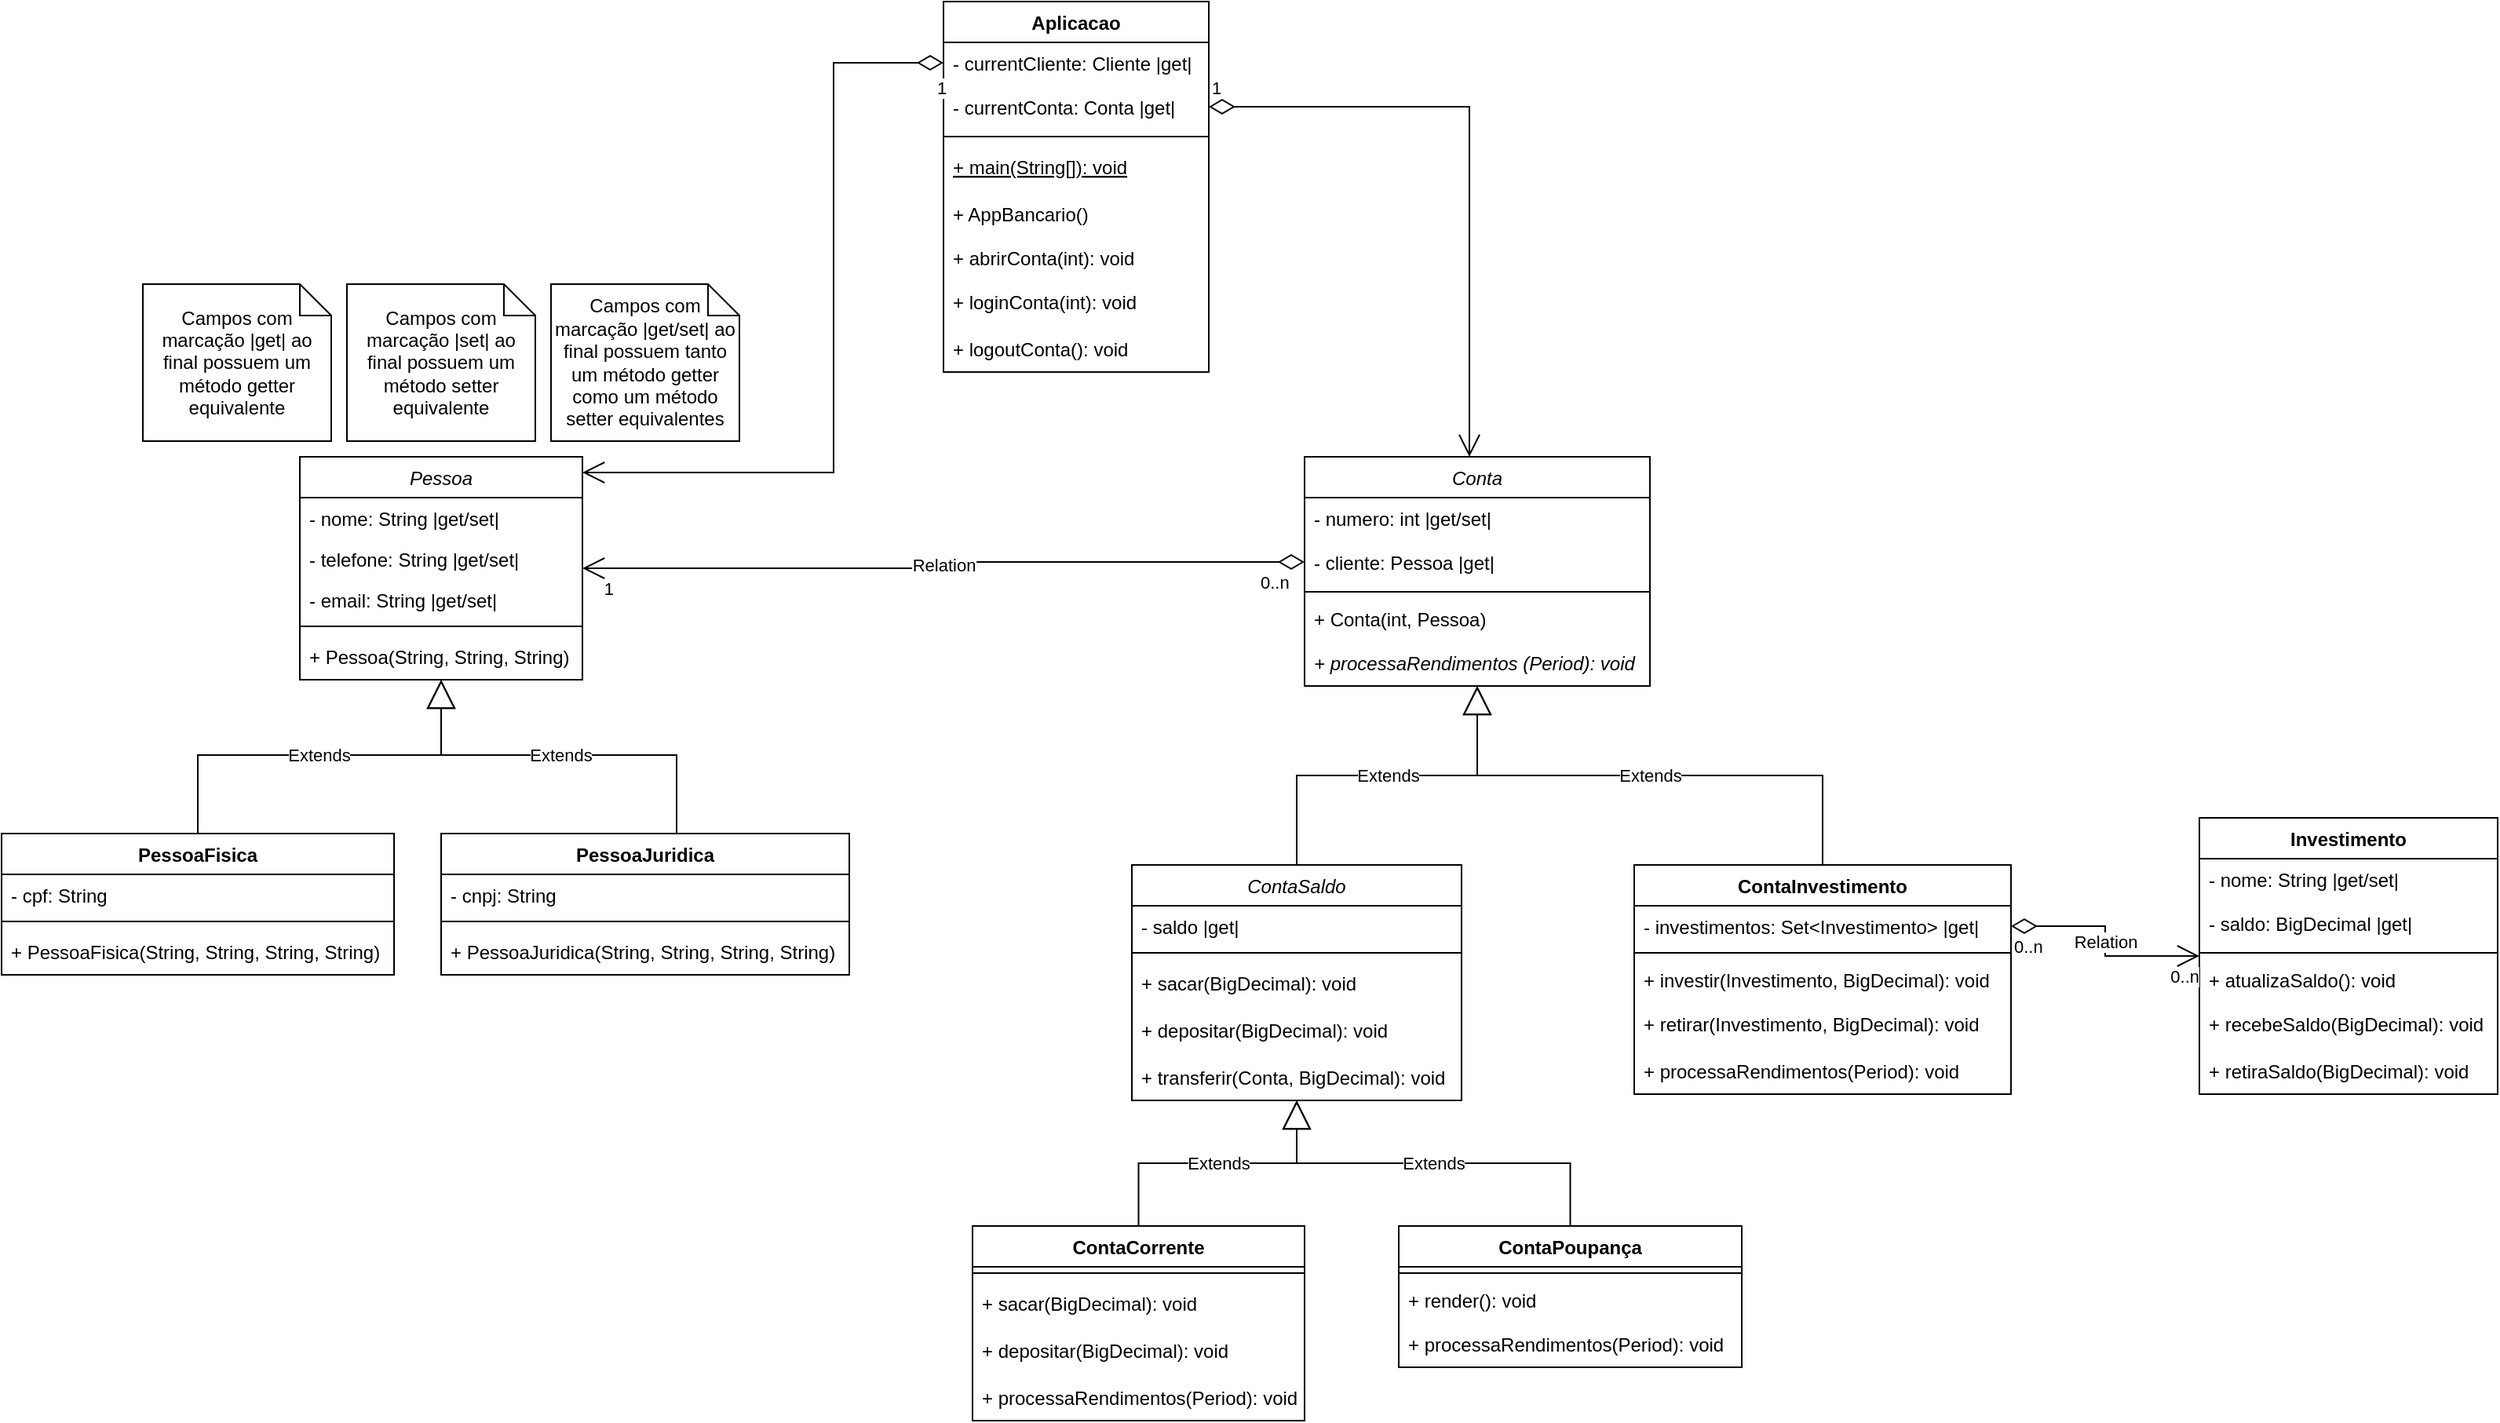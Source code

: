 <mxfile version="16.5.1" type="device"><diagram id="C5RBs43oDa-KdzZeNtuy" name="Page-1"><mxGraphModel dx="920" dy="1803" grid="1" gridSize="10" guides="1" tooltips="1" connect="1" arrows="1" fold="1" page="1" pageScale="1" pageWidth="827" pageHeight="1169" math="0" shadow="0"><root><mxCell id="WIyWlLk6GJQsqaUBKTNV-0"/><mxCell id="WIyWlLk6GJQsqaUBKTNV-1" parent="WIyWlLk6GJQsqaUBKTNV-0"/><mxCell id="zkfFHV4jXpPFQw0GAbJ--0" value="Pessoa" style="swimlane;fontStyle=2;align=center;verticalAlign=top;childLayout=stackLayout;horizontal=1;startSize=26;horizontalStack=0;resizeParent=1;resizeLast=0;collapsible=1;marginBottom=0;rounded=0;shadow=0;strokeWidth=1;" parent="WIyWlLk6GJQsqaUBKTNV-1" vertex="1"><mxGeometry x="240" y="120" width="180" height="142" as="geometry"><mxRectangle x="230" y="140" width="160" height="26" as="alternateBounds"/></mxGeometry></mxCell><mxCell id="zkfFHV4jXpPFQw0GAbJ--1" value="- nome: String |get/set|" style="text;align=left;verticalAlign=top;spacingLeft=4;spacingRight=4;overflow=hidden;rotatable=0;points=[[0,0.5],[1,0.5]];portConstraint=eastwest;" parent="zkfFHV4jXpPFQw0GAbJ--0" vertex="1"><mxGeometry y="26" width="180" height="26" as="geometry"/></mxCell><mxCell id="zkfFHV4jXpPFQw0GAbJ--2" value="- telefone: String |get/set|" style="text;align=left;verticalAlign=top;spacingLeft=4;spacingRight=4;overflow=hidden;rotatable=0;points=[[0,0.5],[1,0.5]];portConstraint=eastwest;rounded=0;shadow=0;html=0;" parent="zkfFHV4jXpPFQw0GAbJ--0" vertex="1"><mxGeometry y="52" width="180" height="26" as="geometry"/></mxCell><mxCell id="zkfFHV4jXpPFQw0GAbJ--3" value="- email: String |get/set|" style="text;align=left;verticalAlign=top;spacingLeft=4;spacingRight=4;overflow=hidden;rotatable=0;points=[[0,0.5],[1,0.5]];portConstraint=eastwest;rounded=0;shadow=0;html=0;" parent="zkfFHV4jXpPFQw0GAbJ--0" vertex="1"><mxGeometry y="78" width="180" height="26" as="geometry"/></mxCell><mxCell id="zkfFHV4jXpPFQw0GAbJ--4" value="" style="line;html=1;strokeWidth=1;align=left;verticalAlign=middle;spacingTop=-1;spacingLeft=3;spacingRight=3;rotatable=0;labelPosition=right;points=[];portConstraint=eastwest;" parent="zkfFHV4jXpPFQw0GAbJ--0" vertex="1"><mxGeometry y="104" width="180" height="8" as="geometry"/></mxCell><mxCell id="9RuYheYxcO-khWazpJYn-17" value="+ Pessoa(String, String, String)" style="text;strokeColor=none;fillColor=none;align=left;verticalAlign=middle;spacingLeft=4;spacingRight=4;overflow=hidden;points=[[0,0.5],[1,0.5]];portConstraint=eastwest;rotatable=0;" parent="zkfFHV4jXpPFQw0GAbJ--0" vertex="1"><mxGeometry y="112" width="180" height="30" as="geometry"/></mxCell><mxCell id="9RuYheYxcO-khWazpJYn-6" value="PessoaFisica" style="swimlane;fontStyle=1;align=center;verticalAlign=top;childLayout=stackLayout;horizontal=1;startSize=26;horizontalStack=0;resizeParent=1;resizeParentMax=0;resizeLast=0;collapsible=1;marginBottom=0;" parent="WIyWlLk6GJQsqaUBKTNV-1" vertex="1"><mxGeometry x="50" y="360" width="250" height="90" as="geometry"/></mxCell><mxCell id="9RuYheYxcO-khWazpJYn-7" value="- cpf: String" style="text;strokeColor=none;fillColor=none;align=left;verticalAlign=top;spacingLeft=4;spacingRight=4;overflow=hidden;rotatable=0;points=[[0,0.5],[1,0.5]];portConstraint=eastwest;" parent="9RuYheYxcO-khWazpJYn-6" vertex="1"><mxGeometry y="26" width="250" height="26" as="geometry"/></mxCell><mxCell id="9RuYheYxcO-khWazpJYn-8" value="" style="line;strokeWidth=1;fillColor=none;align=left;verticalAlign=middle;spacingTop=-1;spacingLeft=3;spacingRight=3;rotatable=0;labelPosition=right;points=[];portConstraint=eastwest;" parent="9RuYheYxcO-khWazpJYn-6" vertex="1"><mxGeometry y="52" width="250" height="8" as="geometry"/></mxCell><mxCell id="9RuYheYxcO-khWazpJYn-25" value="+ PessoaFisica(String, String, String, String)" style="text;strokeColor=none;fillColor=none;align=left;verticalAlign=middle;spacingLeft=4;spacingRight=4;overflow=hidden;points=[[0,0.5],[1,0.5]];portConstraint=eastwest;rotatable=0;" parent="9RuYheYxcO-khWazpJYn-6" vertex="1"><mxGeometry y="60" width="250" height="30" as="geometry"/></mxCell><mxCell id="9RuYheYxcO-khWazpJYn-16" value="Extends" style="endArrow=block;endSize=16;endFill=0;html=1;rounded=0;edgeStyle=elbowEdgeStyle;elbow=vertical;" parent="WIyWlLk6GJQsqaUBKTNV-1" source="9RuYheYxcO-khWazpJYn-6" target="zkfFHV4jXpPFQw0GAbJ--0" edge="1"><mxGeometry width="160" relative="1" as="geometry"><mxPoint x="200" y="360" as="sourcePoint"/><mxPoint x="460" y="480" as="targetPoint"/><Array as="points"><mxPoint x="175" y="310"/><mxPoint x="190" y="500"/></Array></mxGeometry></mxCell><mxCell id="9RuYheYxcO-khWazpJYn-19" value="PessoaJuridica" style="swimlane;fontStyle=1;align=center;verticalAlign=top;childLayout=stackLayout;horizontal=1;startSize=26;horizontalStack=0;resizeParent=1;resizeParentMax=0;resizeLast=0;collapsible=1;marginBottom=0;" parent="WIyWlLk6GJQsqaUBKTNV-1" vertex="1"><mxGeometry x="330" y="360" width="260" height="90" as="geometry"/></mxCell><mxCell id="9RuYheYxcO-khWazpJYn-20" value="- cnpj: String" style="text;strokeColor=none;fillColor=none;align=left;verticalAlign=top;spacingLeft=4;spacingRight=4;overflow=hidden;rotatable=0;points=[[0,0.5],[1,0.5]];portConstraint=eastwest;" parent="9RuYheYxcO-khWazpJYn-19" vertex="1"><mxGeometry y="26" width="260" height="26" as="geometry"/></mxCell><mxCell id="9RuYheYxcO-khWazpJYn-21" value="" style="line;strokeWidth=1;fillColor=none;align=left;verticalAlign=middle;spacingTop=-1;spacingLeft=3;spacingRight=3;rotatable=0;labelPosition=right;points=[];portConstraint=eastwest;" parent="9RuYheYxcO-khWazpJYn-19" vertex="1"><mxGeometry y="52" width="260" height="8" as="geometry"/></mxCell><mxCell id="9RuYheYxcO-khWazpJYn-26" value="+ PessoaJuridica(String, String, String, String)" style="text;strokeColor=none;fillColor=none;align=left;verticalAlign=middle;spacingLeft=4;spacingRight=4;overflow=hidden;points=[[0,0.5],[1,0.5]];portConstraint=eastwest;rotatable=0;" parent="9RuYheYxcO-khWazpJYn-19" vertex="1"><mxGeometry y="60" width="260" height="30" as="geometry"/></mxCell><mxCell id="9RuYheYxcO-khWazpJYn-24" value="Extends" style="endArrow=block;endSize=16;endFill=0;html=1;rounded=0;edgeStyle=elbowEdgeStyle;elbow=vertical;" parent="WIyWlLk6GJQsqaUBKTNV-1" source="9RuYheYxcO-khWazpJYn-19" target="zkfFHV4jXpPFQw0GAbJ--0" edge="1"><mxGeometry width="160" relative="1" as="geometry"><mxPoint x="120" y="537" as="sourcePoint"/><mxPoint x="340" y="560" as="targetPoint"/><Array as="points"><mxPoint x="480" y="310"/><mxPoint x="350" y="460"/><mxPoint x="340" y="480"/><mxPoint x="340" y="510"/></Array></mxGeometry></mxCell><mxCell id="9RuYheYxcO-khWazpJYn-27" value="Conta" style="swimlane;fontStyle=2;align=center;verticalAlign=top;childLayout=stackLayout;horizontal=1;startSize=26;horizontalStack=0;resizeParent=1;resizeParentMax=0;resizeLast=0;collapsible=1;marginBottom=0;" parent="WIyWlLk6GJQsqaUBKTNV-1" vertex="1"><mxGeometry x="880" y="120" width="220" height="146" as="geometry"/></mxCell><mxCell id="9RuYheYxcO-khWazpJYn-28" value="- numero: int |get/set|" style="text;strokeColor=none;fillColor=none;align=left;verticalAlign=top;spacingLeft=4;spacingRight=4;overflow=hidden;rotatable=0;points=[[0,0.5],[1,0.5]];portConstraint=eastwest;" parent="9RuYheYxcO-khWazpJYn-27" vertex="1"><mxGeometry y="26" width="220" height="26" as="geometry"/></mxCell><mxCell id="9RuYheYxcO-khWazpJYn-31" value="- cliente: Pessoa |get|" style="text;strokeColor=none;fillColor=none;align=left;verticalAlign=middle;spacingLeft=4;spacingRight=4;overflow=hidden;points=[[0,0.5],[1,0.5]];portConstraint=eastwest;rotatable=0;" parent="9RuYheYxcO-khWazpJYn-27" vertex="1"><mxGeometry y="52" width="220" height="30" as="geometry"/></mxCell><mxCell id="9RuYheYxcO-khWazpJYn-29" value="" style="line;strokeWidth=1;fillColor=none;align=left;verticalAlign=middle;spacingTop=-1;spacingLeft=3;spacingRight=3;rotatable=0;labelPosition=right;points=[];portConstraint=eastwest;" parent="9RuYheYxcO-khWazpJYn-27" vertex="1"><mxGeometry y="82" width="220" height="8" as="geometry"/></mxCell><mxCell id="9RuYheYxcO-khWazpJYn-30" value="+ Conta(int, Pessoa)" style="text;strokeColor=none;fillColor=none;align=left;verticalAlign=top;spacingLeft=4;spacingRight=4;overflow=hidden;rotatable=0;points=[[0,0.5],[1,0.5]];portConstraint=eastwest;" parent="9RuYheYxcO-khWazpJYn-27" vertex="1"><mxGeometry y="90" width="220" height="26" as="geometry"/></mxCell><mxCell id="_iqbVqvjDQdFOtWDnBcp-0" value="+ processaRendimentos (Period): void" style="text;strokeColor=none;fillColor=none;align=left;verticalAlign=middle;spacingLeft=4;spacingRight=4;overflow=hidden;points=[[0,0.5],[1,0.5]];portConstraint=eastwest;rotatable=0;fontStyle=2" vertex="1" parent="9RuYheYxcO-khWazpJYn-27"><mxGeometry y="116" width="220" height="30" as="geometry"/></mxCell><mxCell id="9RuYheYxcO-khWazpJYn-32" value="Relation" style="endArrow=open;html=1;endSize=12;startArrow=diamondThin;startSize=14;startFill=0;edgeStyle=orthogonalEdgeStyle;rounded=0;elbow=vertical;" parent="WIyWlLk6GJQsqaUBKTNV-1" source="9RuYheYxcO-khWazpJYn-31" target="zkfFHV4jXpPFQw0GAbJ--0" edge="1"><mxGeometry relative="1" as="geometry"><mxPoint x="510" y="250" as="sourcePoint"/><mxPoint x="670" y="250" as="targetPoint"/></mxGeometry></mxCell><mxCell id="9RuYheYxcO-khWazpJYn-33" value="0..n" style="edgeLabel;resizable=0;html=1;align=left;verticalAlign=top;" parent="9RuYheYxcO-khWazpJYn-32" connectable="0" vertex="1"><mxGeometry x="-1" relative="1" as="geometry"><mxPoint x="-30" as="offset"/></mxGeometry></mxCell><mxCell id="9RuYheYxcO-khWazpJYn-34" value="1" style="edgeLabel;resizable=0;html=1;align=right;verticalAlign=top;" parent="9RuYheYxcO-khWazpJYn-32" connectable="0" vertex="1"><mxGeometry x="1" relative="1" as="geometry"><mxPoint x="20" as="offset"/></mxGeometry></mxCell><mxCell id="9RuYheYxcO-khWazpJYn-38" value="Campos com marcação |get| ao final possuem um método getter equivalente" style="shape=note;size=20;whiteSpace=wrap;html=1;" parent="WIyWlLk6GJQsqaUBKTNV-1" vertex="1"><mxGeometry x="140" y="10" width="120" height="100" as="geometry"/></mxCell><mxCell id="9RuYheYxcO-khWazpJYn-39" value="Campos com marcação |set| ao final possuem um método setter equivalente" style="shape=note;size=20;whiteSpace=wrap;html=1;" parent="WIyWlLk6GJQsqaUBKTNV-1" vertex="1"><mxGeometry x="270" y="10" width="120" height="100" as="geometry"/></mxCell><mxCell id="9RuYheYxcO-khWazpJYn-40" value="Campos com marcação |get/set| ao final possuem tanto um método getter como um método setter equivalentes" style="shape=note;size=20;whiteSpace=wrap;html=1;" parent="WIyWlLk6GJQsqaUBKTNV-1" vertex="1"><mxGeometry x="400" y="10" width="120" height="100" as="geometry"/></mxCell><mxCell id="9RuYheYxcO-khWazpJYn-41" value="ContaCorrente" style="swimlane;fontStyle=1;align=center;verticalAlign=top;childLayout=stackLayout;horizontal=1;startSize=26;horizontalStack=0;resizeParent=1;resizeParentMax=0;resizeLast=0;collapsible=1;marginBottom=0;" parent="WIyWlLk6GJQsqaUBKTNV-1" vertex="1"><mxGeometry x="668.5" y="610" width="211.5" height="124" as="geometry"/></mxCell><mxCell id="9RuYheYxcO-khWazpJYn-43" value="" style="line;strokeWidth=1;fillColor=none;align=left;verticalAlign=middle;spacingTop=-1;spacingLeft=3;spacingRight=3;rotatable=0;labelPosition=right;points=[];portConstraint=eastwest;" parent="9RuYheYxcO-khWazpJYn-41" vertex="1"><mxGeometry y="26" width="211.5" height="8" as="geometry"/></mxCell><mxCell id="9RuYheYxcO-khWazpJYn-69" value="+ sacar(BigDecimal): void" style="text;strokeColor=none;fillColor=none;align=left;verticalAlign=middle;spacingLeft=4;spacingRight=4;overflow=hidden;points=[[0,0.5],[1,0.5]];portConstraint=eastwest;rotatable=0;" parent="9RuYheYxcO-khWazpJYn-41" vertex="1"><mxGeometry y="34" width="211.5" height="30" as="geometry"/></mxCell><mxCell id="9RuYheYxcO-khWazpJYn-70" value="+ depositar(BigDecimal): void" style="text;strokeColor=none;fillColor=none;align=left;verticalAlign=middle;spacingLeft=4;spacingRight=4;overflow=hidden;points=[[0,0.5],[1,0.5]];portConstraint=eastwest;rotatable=0;" parent="9RuYheYxcO-khWazpJYn-41" vertex="1"><mxGeometry y="64" width="211.5" height="30" as="geometry"/></mxCell><mxCell id="_iqbVqvjDQdFOtWDnBcp-1" value="+ processaRendimentos(Period): void" style="text;strokeColor=none;fillColor=none;align=left;verticalAlign=middle;spacingLeft=4;spacingRight=4;overflow=hidden;points=[[0,0.5],[1,0.5]];portConstraint=eastwest;rotatable=0;" vertex="1" parent="9RuYheYxcO-khWazpJYn-41"><mxGeometry y="94" width="211.5" height="30" as="geometry"/></mxCell><mxCell id="9RuYheYxcO-khWazpJYn-47" value="ContaPoupança" style="swimlane;fontStyle=1;align=center;verticalAlign=top;childLayout=stackLayout;horizontal=1;startSize=26;horizontalStack=0;resizeParent=1;resizeParentMax=0;resizeLast=0;collapsible=1;marginBottom=0;" parent="WIyWlLk6GJQsqaUBKTNV-1" vertex="1"><mxGeometry x="940" y="610" width="218.5" height="90" as="geometry"/></mxCell><mxCell id="9RuYheYxcO-khWazpJYn-49" value="" style="line;strokeWidth=1;fillColor=none;align=left;verticalAlign=middle;spacingTop=-1;spacingLeft=3;spacingRight=3;rotatable=0;labelPosition=right;points=[];portConstraint=eastwest;" parent="9RuYheYxcO-khWazpJYn-47" vertex="1"><mxGeometry y="26" width="218.5" height="8" as="geometry"/></mxCell><mxCell id="9RuYheYxcO-khWazpJYn-50" value="+ render(): void" style="text;strokeColor=none;fillColor=none;align=left;verticalAlign=top;spacingLeft=4;spacingRight=4;overflow=hidden;rotatable=0;points=[[0,0.5],[1,0.5]];portConstraint=eastwest;" parent="9RuYheYxcO-khWazpJYn-47" vertex="1"><mxGeometry y="34" width="218.5" height="26" as="geometry"/></mxCell><mxCell id="_iqbVqvjDQdFOtWDnBcp-2" value="+ processaRendimentos(Period): void" style="text;strokeColor=none;fillColor=none;align=left;verticalAlign=middle;spacingLeft=4;spacingRight=4;overflow=hidden;points=[[0,0.5],[1,0.5]];portConstraint=eastwest;rotatable=0;" vertex="1" parent="9RuYheYxcO-khWazpJYn-47"><mxGeometry y="60" width="218.5" height="30" as="geometry"/></mxCell><mxCell id="9RuYheYxcO-khWazpJYn-52" value="ContaInvestimento" style="swimlane;fontStyle=1;align=center;verticalAlign=top;childLayout=stackLayout;horizontal=1;startSize=26;horizontalStack=0;resizeParent=1;resizeParentMax=0;resizeLast=0;collapsible=1;marginBottom=0;" parent="WIyWlLk6GJQsqaUBKTNV-1" vertex="1"><mxGeometry x="1090" y="380" width="240" height="146" as="geometry"/></mxCell><mxCell id="9RuYheYxcO-khWazpJYn-53" value="- investimentos: Set&lt;Investimento&gt; |get|" style="text;strokeColor=none;fillColor=none;align=left;verticalAlign=top;spacingLeft=4;spacingRight=4;overflow=hidden;rotatable=0;points=[[0,0.5],[1,0.5]];portConstraint=eastwest;" parent="9RuYheYxcO-khWazpJYn-52" vertex="1"><mxGeometry y="26" width="240" height="26" as="geometry"/></mxCell><mxCell id="9RuYheYxcO-khWazpJYn-54" value="" style="line;strokeWidth=1;fillColor=none;align=left;verticalAlign=middle;spacingTop=-1;spacingLeft=3;spacingRight=3;rotatable=0;labelPosition=right;points=[];portConstraint=eastwest;" parent="9RuYheYxcO-khWazpJYn-52" vertex="1"><mxGeometry y="52" width="240" height="8" as="geometry"/></mxCell><mxCell id="9RuYheYxcO-khWazpJYn-55" value="+ investir(Investimento, BigDecimal): void" style="text;strokeColor=none;fillColor=none;align=left;verticalAlign=top;spacingLeft=4;spacingRight=4;overflow=hidden;rotatable=0;points=[[0,0.5],[1,0.5]];portConstraint=eastwest;" parent="9RuYheYxcO-khWazpJYn-52" vertex="1"><mxGeometry y="60" width="240" height="26" as="geometry"/></mxCell><mxCell id="9RuYheYxcO-khWazpJYn-78" value="+ retirar(Investimento, BigDecimal): void" style="text;strokeColor=none;fillColor=none;align=left;verticalAlign=middle;spacingLeft=4;spacingRight=4;overflow=hidden;points=[[0,0.5],[1,0.5]];portConstraint=eastwest;rotatable=0;" parent="9RuYheYxcO-khWazpJYn-52" vertex="1"><mxGeometry y="86" width="240" height="30" as="geometry"/></mxCell><mxCell id="_iqbVqvjDQdFOtWDnBcp-3" value="+ processaRendimentos(Period): void" style="text;strokeColor=none;fillColor=none;align=left;verticalAlign=middle;spacingLeft=4;spacingRight=4;overflow=hidden;points=[[0,0.5],[1,0.5]];portConstraint=eastwest;rotatable=0;" vertex="1" parent="9RuYheYxcO-khWazpJYn-52"><mxGeometry y="116" width="240" height="30" as="geometry"/></mxCell><mxCell id="9RuYheYxcO-khWazpJYn-61" value="ContaSaldo" style="swimlane;fontStyle=2;align=center;verticalAlign=top;childLayout=stackLayout;horizontal=1;startSize=26;horizontalStack=0;resizeParent=1;resizeParentMax=0;resizeLast=0;collapsible=1;marginBottom=0;" parent="WIyWlLk6GJQsqaUBKTNV-1" vertex="1"><mxGeometry x="770" y="380" width="210" height="150" as="geometry"/></mxCell><mxCell id="9RuYheYxcO-khWazpJYn-62" value="- saldo |get|" style="text;strokeColor=none;fillColor=none;align=left;verticalAlign=top;spacingLeft=4;spacingRight=4;overflow=hidden;rotatable=0;points=[[0,0.5],[1,0.5]];portConstraint=eastwest;" parent="9RuYheYxcO-khWazpJYn-61" vertex="1"><mxGeometry y="26" width="210" height="26" as="geometry"/></mxCell><mxCell id="9RuYheYxcO-khWazpJYn-63" value="" style="line;strokeWidth=1;fillColor=none;align=left;verticalAlign=middle;spacingTop=-1;spacingLeft=3;spacingRight=3;rotatable=0;labelPosition=right;points=[];portConstraint=eastwest;" parent="9RuYheYxcO-khWazpJYn-61" vertex="1"><mxGeometry y="52" width="210" height="8" as="geometry"/></mxCell><mxCell id="9RuYheYxcO-khWazpJYn-58" value="+ sacar(BigDecimal): void" style="text;strokeColor=none;fillColor=none;align=left;verticalAlign=middle;spacingLeft=4;spacingRight=4;overflow=hidden;points=[[0,0.5],[1,0.5]];portConstraint=eastwest;rotatable=0;" parent="9RuYheYxcO-khWazpJYn-61" vertex="1"><mxGeometry y="60" width="210" height="30" as="geometry"/></mxCell><mxCell id="9RuYheYxcO-khWazpJYn-59" value="+ depositar(BigDecimal): void" style="text;strokeColor=none;fillColor=none;align=left;verticalAlign=middle;spacingLeft=4;spacingRight=4;overflow=hidden;points=[[0,0.5],[1,0.5]];portConstraint=eastwest;rotatable=0;" parent="9RuYheYxcO-khWazpJYn-61" vertex="1"><mxGeometry y="90" width="210" height="30" as="geometry"/></mxCell><mxCell id="9RuYheYxcO-khWazpJYn-60" value="+ transferir(Conta, BigDecimal): void" style="text;strokeColor=none;fillColor=none;align=left;verticalAlign=middle;spacingLeft=4;spacingRight=4;overflow=hidden;points=[[0,0.5],[1,0.5]];portConstraint=eastwest;rotatable=0;" parent="9RuYheYxcO-khWazpJYn-61" vertex="1"><mxGeometry y="120" width="210" height="30" as="geometry"/></mxCell><mxCell id="9RuYheYxcO-khWazpJYn-65" value="Extends" style="endArrow=block;endSize=16;endFill=0;html=1;rounded=0;elbow=vertical;edgeStyle=elbowEdgeStyle;" parent="WIyWlLk6GJQsqaUBKTNV-1" source="9RuYheYxcO-khWazpJYn-41" target="9RuYheYxcO-khWazpJYn-61" edge="1"><mxGeometry width="160" relative="1" as="geometry"><mxPoint x="650" y="490" as="sourcePoint"/><mxPoint x="810" y="490" as="targetPoint"/></mxGeometry></mxCell><mxCell id="9RuYheYxcO-khWazpJYn-66" value="Extends" style="endArrow=block;endSize=16;endFill=0;html=1;rounded=0;elbow=vertical;edgeStyle=elbowEdgeStyle;" parent="WIyWlLk6GJQsqaUBKTNV-1" source="9RuYheYxcO-khWazpJYn-47" target="9RuYheYxcO-khWazpJYn-61" edge="1"><mxGeometry width="160" relative="1" as="geometry"><mxPoint x="960" y="480" as="sourcePoint"/><mxPoint x="1120" y="480" as="targetPoint"/></mxGeometry></mxCell><mxCell id="9RuYheYxcO-khWazpJYn-67" value="Extends" style="endArrow=block;endSize=16;endFill=0;html=1;rounded=0;elbow=vertical;edgeStyle=elbowEdgeStyle;" parent="WIyWlLk6GJQsqaUBKTNV-1" source="9RuYheYxcO-khWazpJYn-61" target="9RuYheYxcO-khWazpJYn-27" edge="1"><mxGeometry width="160" relative="1" as="geometry"><mxPoint x="680" y="330" as="sourcePoint"/><mxPoint x="840" y="330" as="targetPoint"/></mxGeometry></mxCell><mxCell id="9RuYheYxcO-khWazpJYn-68" value="Extends" style="endArrow=block;endSize=16;endFill=0;html=1;rounded=0;elbow=vertical;edgeStyle=elbowEdgeStyle;" parent="WIyWlLk6GJQsqaUBKTNV-1" source="9RuYheYxcO-khWazpJYn-52" target="9RuYheYxcO-khWazpJYn-27" edge="1"><mxGeometry width="160" relative="1" as="geometry"><mxPoint x="1160" y="380" as="sourcePoint"/><mxPoint x="1320" y="380" as="targetPoint"/></mxGeometry></mxCell><mxCell id="9RuYheYxcO-khWazpJYn-71" value="Investimento" style="swimlane;fontStyle=1;align=center;verticalAlign=top;childLayout=stackLayout;horizontal=1;startSize=26;horizontalStack=0;resizeParent=1;resizeParentMax=0;resizeLast=0;collapsible=1;marginBottom=0;" parent="WIyWlLk6GJQsqaUBKTNV-1" vertex="1"><mxGeometry x="1450" y="350" width="190" height="176" as="geometry"/></mxCell><mxCell id="9RuYheYxcO-khWazpJYn-72" value="- nome: String |get/set|" style="text;strokeColor=none;fillColor=none;align=left;verticalAlign=top;spacingLeft=4;spacingRight=4;overflow=hidden;rotatable=0;points=[[0,0.5],[1,0.5]];portConstraint=eastwest;" parent="9RuYheYxcO-khWazpJYn-71" vertex="1"><mxGeometry y="26" width="190" height="26" as="geometry"/></mxCell><mxCell id="9RuYheYxcO-khWazpJYn-75" value="- saldo: BigDecimal |get|" style="text;strokeColor=none;fillColor=none;align=left;verticalAlign=middle;spacingLeft=4;spacingRight=4;overflow=hidden;points=[[0,0.5],[1,0.5]];portConstraint=eastwest;rotatable=0;" parent="9RuYheYxcO-khWazpJYn-71" vertex="1"><mxGeometry y="52" width="190" height="30" as="geometry"/></mxCell><mxCell id="9RuYheYxcO-khWazpJYn-73" value="" style="line;strokeWidth=1;fillColor=none;align=left;verticalAlign=middle;spacingTop=-1;spacingLeft=3;spacingRight=3;rotatable=0;labelPosition=right;points=[];portConstraint=eastwest;" parent="9RuYheYxcO-khWazpJYn-71" vertex="1"><mxGeometry y="82" width="190" height="8" as="geometry"/></mxCell><mxCell id="9RuYheYxcO-khWazpJYn-74" value="+ atualizaSaldo(): void" style="text;strokeColor=none;fillColor=none;align=left;verticalAlign=top;spacingLeft=4;spacingRight=4;overflow=hidden;rotatable=0;points=[[0,0.5],[1,0.5]];portConstraint=eastwest;" parent="9RuYheYxcO-khWazpJYn-71" vertex="1"><mxGeometry y="90" width="190" height="26" as="geometry"/></mxCell><mxCell id="9RuYheYxcO-khWazpJYn-76" value="+ recebeSaldo(BigDecimal): void" style="text;strokeColor=none;fillColor=none;align=left;verticalAlign=middle;spacingLeft=4;spacingRight=4;overflow=hidden;points=[[0,0.5],[1,0.5]];portConstraint=eastwest;rotatable=0;" parent="9RuYheYxcO-khWazpJYn-71" vertex="1"><mxGeometry y="116" width="190" height="30" as="geometry"/></mxCell><mxCell id="9RuYheYxcO-khWazpJYn-77" value="+ retiraSaldo(BigDecimal): void" style="text;strokeColor=none;fillColor=none;align=left;verticalAlign=middle;spacingLeft=4;spacingRight=4;overflow=hidden;points=[[0,0.5],[1,0.5]];portConstraint=eastwest;rotatable=0;" parent="9RuYheYxcO-khWazpJYn-71" vertex="1"><mxGeometry y="146" width="190" height="30" as="geometry"/></mxCell><mxCell id="9RuYheYxcO-khWazpJYn-80" value="Relation" style="endArrow=open;html=1;endSize=12;startArrow=diamondThin;startSize=14;startFill=0;edgeStyle=orthogonalEdgeStyle;rounded=0;elbow=vertical;" parent="WIyWlLk6GJQsqaUBKTNV-1" source="9RuYheYxcO-khWazpJYn-53" target="9RuYheYxcO-khWazpJYn-71" edge="1"><mxGeometry relative="1" as="geometry"><mxPoint x="1330" y="310" as="sourcePoint"/><mxPoint x="1490" y="270" as="targetPoint"/></mxGeometry></mxCell><mxCell id="9RuYheYxcO-khWazpJYn-81" value="0..n" style="edgeLabel;resizable=0;html=1;align=left;verticalAlign=top;" parent="9RuYheYxcO-khWazpJYn-80" connectable="0" vertex="1"><mxGeometry x="-1" relative="1" as="geometry"/></mxCell><mxCell id="9RuYheYxcO-khWazpJYn-82" value="0..n" style="edgeLabel;resizable=0;html=1;align=right;verticalAlign=top;" parent="9RuYheYxcO-khWazpJYn-80" connectable="0" vertex="1"><mxGeometry x="1" relative="1" as="geometry"/></mxCell><mxCell id="9RuYheYxcO-khWazpJYn-83" value="Aplicacao" style="swimlane;fontStyle=1;align=center;verticalAlign=top;childLayout=stackLayout;horizontal=1;startSize=26;horizontalStack=0;resizeParent=1;resizeParentMax=0;resizeLast=0;collapsible=1;marginBottom=0;" parent="WIyWlLk6GJQsqaUBKTNV-1" vertex="1"><mxGeometry x="650" y="-170" width="169" height="236" as="geometry"/></mxCell><mxCell id="9RuYheYxcO-khWazpJYn-84" value="- currentCliente: Cliente |get|" style="text;strokeColor=none;fillColor=none;align=left;verticalAlign=top;spacingLeft=4;spacingRight=4;overflow=hidden;rotatable=0;points=[[0,0.5],[1,0.5]];portConstraint=eastwest;" parent="9RuYheYxcO-khWazpJYn-83" vertex="1"><mxGeometry y="26" width="169" height="26" as="geometry"/></mxCell><mxCell id="9RuYheYxcO-khWazpJYn-87" value="- currentConta: Conta |get|" style="text;strokeColor=none;fillColor=none;align=left;verticalAlign=middle;spacingLeft=4;spacingRight=4;overflow=hidden;points=[[0,0.5],[1,0.5]];portConstraint=eastwest;rotatable=0;" parent="9RuYheYxcO-khWazpJYn-83" vertex="1"><mxGeometry y="52" width="169" height="30" as="geometry"/></mxCell><mxCell id="9RuYheYxcO-khWazpJYn-85" value="" style="line;strokeWidth=1;fillColor=none;align=left;verticalAlign=middle;spacingTop=-1;spacingLeft=3;spacingRight=3;rotatable=0;labelPosition=right;points=[];portConstraint=eastwest;" parent="9RuYheYxcO-khWazpJYn-83" vertex="1"><mxGeometry y="82" width="169" height="8" as="geometry"/></mxCell><mxCell id="9RuYheYxcO-khWazpJYn-91" value="+ main(String[]): void" style="text;strokeColor=none;fillColor=none;align=left;verticalAlign=middle;spacingLeft=4;spacingRight=4;overflow=hidden;points=[[0,0.5],[1,0.5]];portConstraint=eastwest;rotatable=0;fontStyle=4" parent="9RuYheYxcO-khWazpJYn-83" vertex="1"><mxGeometry y="90" width="169" height="30" as="geometry"/></mxCell><mxCell id="9RuYheYxcO-khWazpJYn-89" value="+ AppBancario()" style="text;strokeColor=none;fillColor=none;align=left;verticalAlign=middle;spacingLeft=4;spacingRight=4;overflow=hidden;points=[[0,0.5],[1,0.5]];portConstraint=eastwest;rotatable=0;" parent="9RuYheYxcO-khWazpJYn-83" vertex="1"><mxGeometry y="120" width="169" height="30" as="geometry"/></mxCell><mxCell id="9RuYheYxcO-khWazpJYn-86" value="+ abrirConta(int): void" style="text;strokeColor=none;fillColor=none;align=left;verticalAlign=top;spacingLeft=4;spacingRight=4;overflow=hidden;rotatable=0;points=[[0,0.5],[1,0.5]];portConstraint=eastwest;" parent="9RuYheYxcO-khWazpJYn-83" vertex="1"><mxGeometry y="150" width="169" height="26" as="geometry"/></mxCell><mxCell id="9RuYheYxcO-khWazpJYn-88" value="+ loginConta(int): void" style="text;strokeColor=none;fillColor=none;align=left;verticalAlign=middle;spacingLeft=4;spacingRight=4;overflow=hidden;points=[[0,0.5],[1,0.5]];portConstraint=eastwest;rotatable=0;" parent="9RuYheYxcO-khWazpJYn-83" vertex="1"><mxGeometry y="176" width="169" height="30" as="geometry"/></mxCell><mxCell id="9RuYheYxcO-khWazpJYn-90" value="+ logoutConta(): void" style="text;strokeColor=none;fillColor=none;align=left;verticalAlign=middle;spacingLeft=4;spacingRight=4;overflow=hidden;points=[[0,0.5],[1,0.5]];portConstraint=eastwest;rotatable=0;" parent="9RuYheYxcO-khWazpJYn-83" vertex="1"><mxGeometry y="206" width="169" height="30" as="geometry"/></mxCell><mxCell id="9RuYheYxcO-khWazpJYn-92" value="1" style="endArrow=open;html=1;endSize=12;startArrow=diamondThin;startSize=14;startFill=0;edgeStyle=orthogonalEdgeStyle;align=left;verticalAlign=bottom;rounded=0;elbow=vertical;" parent="WIyWlLk6GJQsqaUBKTNV-1" source="9RuYheYxcO-khWazpJYn-84" target="zkfFHV4jXpPFQw0GAbJ--0" edge="1"><mxGeometry x="-0.973" y="25" relative="1" as="geometry"><mxPoint x="310" y="610" as="sourcePoint"/><mxPoint x="1160" y="40" as="targetPoint"/><Array as="points"><mxPoint x="580" y="-131"/><mxPoint x="580" y="130"/></Array><mxPoint as="offset"/></mxGeometry></mxCell><mxCell id="9RuYheYxcO-khWazpJYn-93" value="1" style="endArrow=open;html=1;endSize=12;startArrow=diamondThin;startSize=14;startFill=0;edgeStyle=orthogonalEdgeStyle;align=left;verticalAlign=bottom;rounded=0;elbow=vertical;" parent="WIyWlLk6GJQsqaUBKTNV-1" source="9RuYheYxcO-khWazpJYn-87" target="9RuYheYxcO-khWazpJYn-27" edge="1"><mxGeometry x="-1" y="3" relative="1" as="geometry"><mxPoint x="210" y="730" as="sourcePoint"/><mxPoint x="370" y="730" as="targetPoint"/><Array as="points"><mxPoint x="985" y="-103"/></Array></mxGeometry></mxCell></root></mxGraphModel></diagram></mxfile>